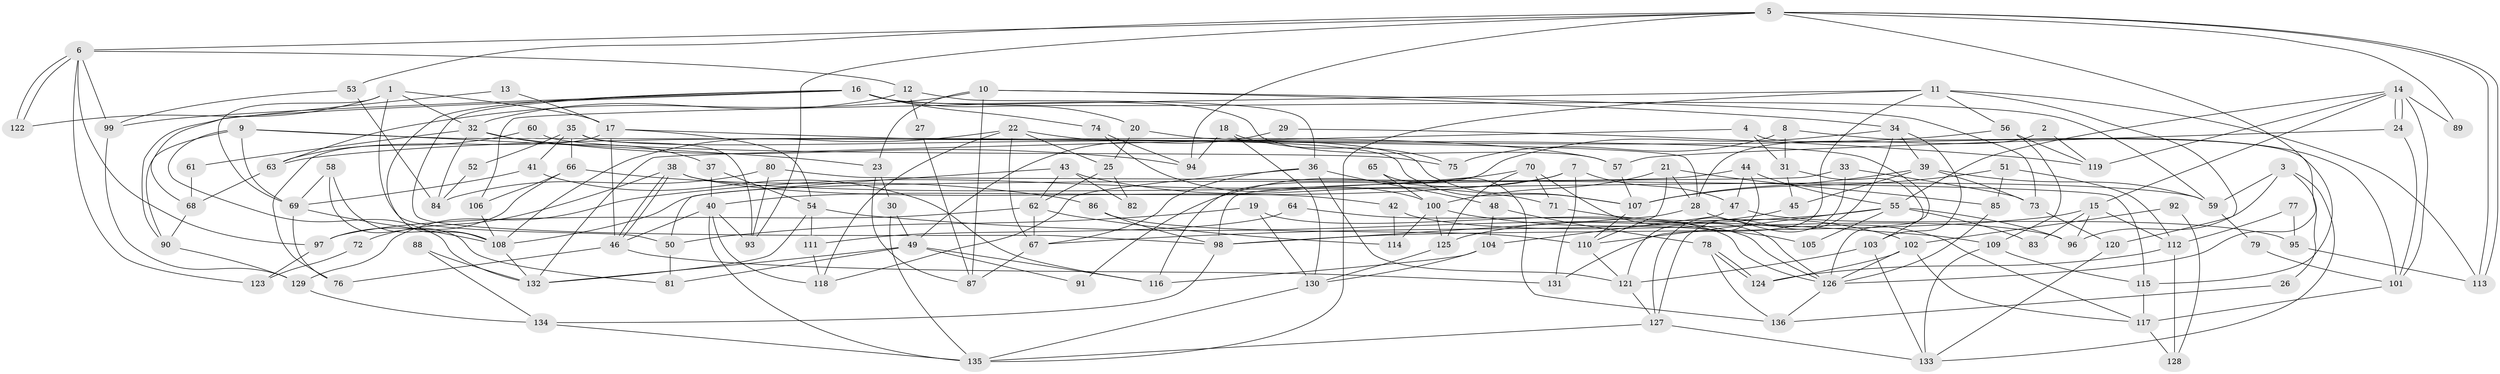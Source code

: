 // coarse degree distribution, {12: 0.012195121951219513, 6: 0.07317073170731707, 7: 0.07317073170731707, 9: 0.036585365853658534, 4: 0.25609756097560976, 3: 0.24390243902439024, 5: 0.0975609756097561, 13: 0.012195121951219513, 2: 0.12195121951219512, 14: 0.012195121951219513, 8: 0.036585365853658534, 10: 0.024390243902439025}
// Generated by graph-tools (version 1.1) at 2025/50/03/04/25 22:50:52]
// undirected, 136 vertices, 272 edges
graph export_dot {
  node [color=gray90,style=filled];
  1;
  2;
  3;
  4;
  5;
  6;
  7;
  8;
  9;
  10;
  11;
  12;
  13;
  14;
  15;
  16;
  17;
  18;
  19;
  20;
  21;
  22;
  23;
  24;
  25;
  26;
  27;
  28;
  29;
  30;
  31;
  32;
  33;
  34;
  35;
  36;
  37;
  38;
  39;
  40;
  41;
  42;
  43;
  44;
  45;
  46;
  47;
  48;
  49;
  50;
  51;
  52;
  53;
  54;
  55;
  56;
  57;
  58;
  59;
  60;
  61;
  62;
  63;
  64;
  65;
  66;
  67;
  68;
  69;
  70;
  71;
  72;
  73;
  74;
  75;
  76;
  77;
  78;
  79;
  80;
  81;
  82;
  83;
  84;
  85;
  86;
  87;
  88;
  89;
  90;
  91;
  92;
  93;
  94;
  95;
  96;
  97;
  98;
  99;
  100;
  101;
  102;
  103;
  104;
  105;
  106;
  107;
  108;
  109;
  110;
  111;
  112;
  113;
  114;
  115;
  116;
  117;
  118;
  119;
  120;
  121;
  122;
  123;
  124;
  125;
  126;
  127;
  128;
  129;
  130;
  131;
  132;
  133;
  134;
  135;
  136;
  1 -- 69;
  1 -- 32;
  1 -- 17;
  1 -- 50;
  1 -- 122;
  2 -- 119;
  2 -- 28;
  3 -- 133;
  3 -- 96;
  3 -- 26;
  3 -- 59;
  4 -- 132;
  4 -- 115;
  4 -- 31;
  5 -- 126;
  5 -- 113;
  5 -- 113;
  5 -- 6;
  5 -- 53;
  5 -- 89;
  5 -- 93;
  5 -- 94;
  6 -- 122;
  6 -- 122;
  6 -- 12;
  6 -- 97;
  6 -- 99;
  6 -- 123;
  7 -- 40;
  7 -- 131;
  7 -- 47;
  7 -- 91;
  8 -- 31;
  8 -- 101;
  8 -- 75;
  9 -- 132;
  9 -- 28;
  9 -- 23;
  9 -- 69;
  9 -- 90;
  10 -- 34;
  10 -- 23;
  10 -- 63;
  10 -- 73;
  10 -- 87;
  11 -- 135;
  11 -- 106;
  11 -- 56;
  11 -- 113;
  11 -- 120;
  11 -- 131;
  12 -- 36;
  12 -- 27;
  12 -- 32;
  13 -- 68;
  13 -- 17;
  14 -- 24;
  14 -- 24;
  14 -- 15;
  14 -- 55;
  14 -- 89;
  14 -- 101;
  14 -- 119;
  15 -- 98;
  15 -- 112;
  15 -- 83;
  15 -- 96;
  16 -- 57;
  16 -- 20;
  16 -- 59;
  16 -- 74;
  16 -- 90;
  16 -- 98;
  16 -- 99;
  16 -- 108;
  17 -- 46;
  17 -- 54;
  17 -- 57;
  17 -- 76;
  18 -- 130;
  18 -- 94;
  18 -- 75;
  19 -- 130;
  19 -- 50;
  19 -- 126;
  20 -- 25;
  20 -- 103;
  21 -- 28;
  21 -- 110;
  21 -- 85;
  21 -- 100;
  22 -- 67;
  22 -- 107;
  22 -- 25;
  22 -- 108;
  22 -- 118;
  23 -- 87;
  23 -- 30;
  24 -- 57;
  24 -- 101;
  25 -- 62;
  25 -- 82;
  26 -- 136;
  27 -- 87;
  28 -- 98;
  28 -- 117;
  29 -- 49;
  29 -- 119;
  30 -- 49;
  30 -- 135;
  31 -- 126;
  31 -- 45;
  32 -- 37;
  32 -- 61;
  32 -- 84;
  32 -- 94;
  33 -- 98;
  33 -- 127;
  33 -- 73;
  34 -- 127;
  34 -- 39;
  34 -- 103;
  34 -- 116;
  35 -- 107;
  35 -- 93;
  35 -- 41;
  35 -- 52;
  35 -- 66;
  36 -- 121;
  36 -- 118;
  36 -- 48;
  36 -- 67;
  37 -- 54;
  37 -- 40;
  38 -- 59;
  38 -- 46;
  38 -- 46;
  38 -- 42;
  38 -- 72;
  39 -- 73;
  39 -- 59;
  39 -- 45;
  39 -- 107;
  40 -- 46;
  40 -- 135;
  40 -- 93;
  40 -- 118;
  41 -- 69;
  41 -- 116;
  42 -- 96;
  42 -- 114;
  43 -- 62;
  43 -- 50;
  43 -- 71;
  43 -- 82;
  44 -- 121;
  44 -- 108;
  44 -- 47;
  44 -- 55;
  45 -- 125;
  46 -- 76;
  46 -- 131;
  47 -- 95;
  47 -- 104;
  48 -- 104;
  48 -- 78;
  49 -- 116;
  49 -- 132;
  49 -- 81;
  49 -- 91;
  50 -- 81;
  51 -- 107;
  51 -- 85;
  51 -- 112;
  52 -- 84;
  53 -- 99;
  53 -- 84;
  54 -- 109;
  54 -- 111;
  54 -- 132;
  55 -- 67;
  55 -- 83;
  55 -- 96;
  55 -- 105;
  55 -- 110;
  56 -- 109;
  56 -- 63;
  56 -- 119;
  57 -- 107;
  58 -- 69;
  58 -- 108;
  58 -- 81;
  59 -- 79;
  60 -- 75;
  60 -- 63;
  61 -- 68;
  62 -- 114;
  62 -- 67;
  62 -- 97;
  63 -- 68;
  64 -- 126;
  64 -- 111;
  65 -- 100;
  65 -- 136;
  66 -- 97;
  66 -- 86;
  66 -- 106;
  67 -- 87;
  68 -- 90;
  69 -- 108;
  69 -- 76;
  70 -- 125;
  70 -- 129;
  70 -- 71;
  70 -- 126;
  71 -- 102;
  72 -- 123;
  73 -- 120;
  74 -- 94;
  74 -- 100;
  77 -- 95;
  77 -- 112;
  78 -- 124;
  78 -- 124;
  78 -- 136;
  79 -- 101;
  80 -- 84;
  80 -- 93;
  80 -- 115;
  85 -- 126;
  86 -- 98;
  86 -- 110;
  88 -- 132;
  88 -- 134;
  90 -- 129;
  92 -- 128;
  92 -- 102;
  95 -- 113;
  97 -- 123;
  98 -- 134;
  99 -- 129;
  100 -- 105;
  100 -- 114;
  100 -- 125;
  101 -- 117;
  102 -- 126;
  102 -- 117;
  102 -- 124;
  103 -- 133;
  103 -- 121;
  104 -- 116;
  104 -- 130;
  106 -- 108;
  107 -- 110;
  108 -- 132;
  109 -- 133;
  109 -- 115;
  110 -- 121;
  111 -- 118;
  112 -- 124;
  112 -- 128;
  115 -- 117;
  117 -- 128;
  120 -- 133;
  121 -- 127;
  125 -- 130;
  126 -- 136;
  127 -- 135;
  127 -- 133;
  129 -- 134;
  130 -- 135;
  134 -- 135;
}
